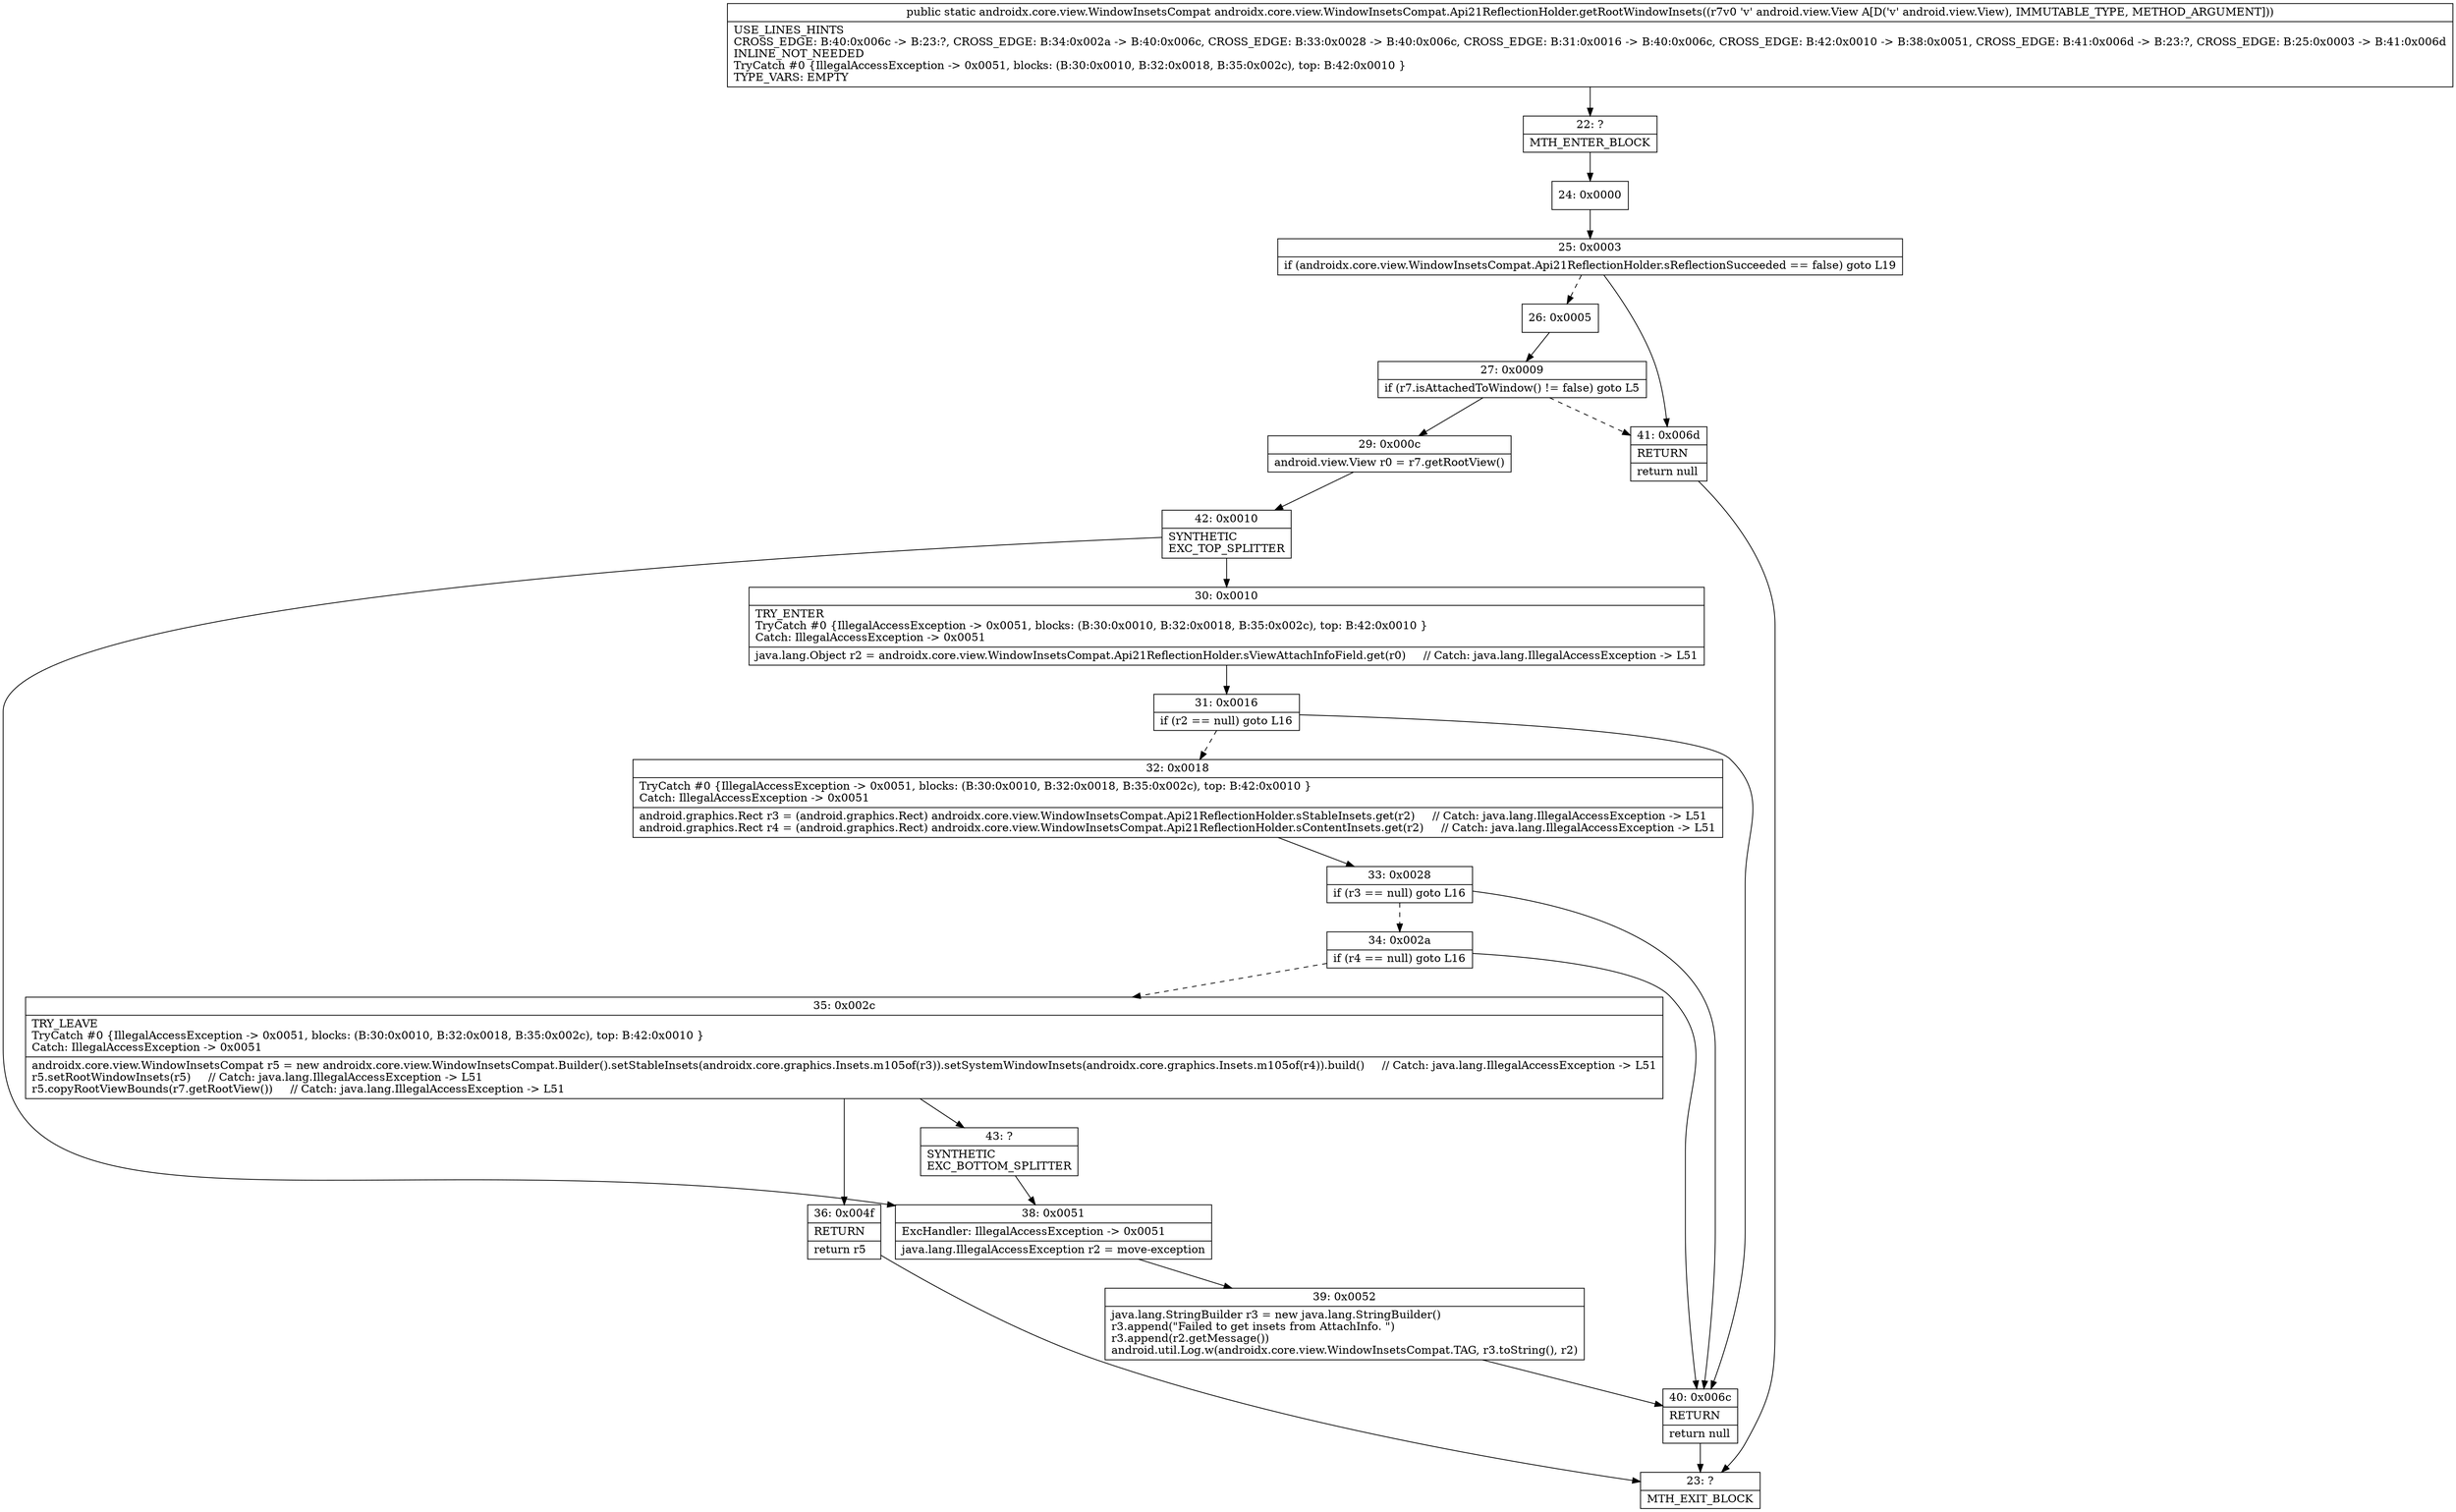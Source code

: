 digraph "CFG forandroidx.core.view.WindowInsetsCompat.Api21ReflectionHolder.getRootWindowInsets(Landroid\/view\/View;)Landroidx\/core\/view\/WindowInsetsCompat;" {
Node_22 [shape=record,label="{22\:\ ?|MTH_ENTER_BLOCK\l}"];
Node_24 [shape=record,label="{24\:\ 0x0000}"];
Node_25 [shape=record,label="{25\:\ 0x0003|if (androidx.core.view.WindowInsetsCompat.Api21ReflectionHolder.sReflectionSucceeded == false) goto L19\l}"];
Node_26 [shape=record,label="{26\:\ 0x0005}"];
Node_27 [shape=record,label="{27\:\ 0x0009|if (r7.isAttachedToWindow() != false) goto L5\l}"];
Node_29 [shape=record,label="{29\:\ 0x000c|android.view.View r0 = r7.getRootView()\l}"];
Node_42 [shape=record,label="{42\:\ 0x0010|SYNTHETIC\lEXC_TOP_SPLITTER\l}"];
Node_30 [shape=record,label="{30\:\ 0x0010|TRY_ENTER\lTryCatch #0 \{IllegalAccessException \-\> 0x0051, blocks: (B:30:0x0010, B:32:0x0018, B:35:0x002c), top: B:42:0x0010 \}\lCatch: IllegalAccessException \-\> 0x0051\l|java.lang.Object r2 = androidx.core.view.WindowInsetsCompat.Api21ReflectionHolder.sViewAttachInfoField.get(r0)     \/\/ Catch: java.lang.IllegalAccessException \-\> L51\l}"];
Node_31 [shape=record,label="{31\:\ 0x0016|if (r2 == null) goto L16\l}"];
Node_32 [shape=record,label="{32\:\ 0x0018|TryCatch #0 \{IllegalAccessException \-\> 0x0051, blocks: (B:30:0x0010, B:32:0x0018, B:35:0x002c), top: B:42:0x0010 \}\lCatch: IllegalAccessException \-\> 0x0051\l|android.graphics.Rect r3 = (android.graphics.Rect) androidx.core.view.WindowInsetsCompat.Api21ReflectionHolder.sStableInsets.get(r2)     \/\/ Catch: java.lang.IllegalAccessException \-\> L51\landroid.graphics.Rect r4 = (android.graphics.Rect) androidx.core.view.WindowInsetsCompat.Api21ReflectionHolder.sContentInsets.get(r2)     \/\/ Catch: java.lang.IllegalAccessException \-\> L51\l}"];
Node_33 [shape=record,label="{33\:\ 0x0028|if (r3 == null) goto L16\l}"];
Node_34 [shape=record,label="{34\:\ 0x002a|if (r4 == null) goto L16\l}"];
Node_35 [shape=record,label="{35\:\ 0x002c|TRY_LEAVE\lTryCatch #0 \{IllegalAccessException \-\> 0x0051, blocks: (B:30:0x0010, B:32:0x0018, B:35:0x002c), top: B:42:0x0010 \}\lCatch: IllegalAccessException \-\> 0x0051\l|androidx.core.view.WindowInsetsCompat r5 = new androidx.core.view.WindowInsetsCompat.Builder().setStableInsets(androidx.core.graphics.Insets.m105of(r3)).setSystemWindowInsets(androidx.core.graphics.Insets.m105of(r4)).build()     \/\/ Catch: java.lang.IllegalAccessException \-\> L51\lr5.setRootWindowInsets(r5)     \/\/ Catch: java.lang.IllegalAccessException \-\> L51\lr5.copyRootViewBounds(r7.getRootView())     \/\/ Catch: java.lang.IllegalAccessException \-\> L51\l}"];
Node_36 [shape=record,label="{36\:\ 0x004f|RETURN\l|return r5\l}"];
Node_23 [shape=record,label="{23\:\ ?|MTH_EXIT_BLOCK\l}"];
Node_43 [shape=record,label="{43\:\ ?|SYNTHETIC\lEXC_BOTTOM_SPLITTER\l}"];
Node_40 [shape=record,label="{40\:\ 0x006c|RETURN\l|return null\l}"];
Node_38 [shape=record,label="{38\:\ 0x0051|ExcHandler: IllegalAccessException \-\> 0x0051\l|java.lang.IllegalAccessException r2 = move\-exception\l}"];
Node_39 [shape=record,label="{39\:\ 0x0052|java.lang.StringBuilder r3 = new java.lang.StringBuilder()\lr3.append(\"Failed to get insets from AttachInfo. \")\lr3.append(r2.getMessage())\landroid.util.Log.w(androidx.core.view.WindowInsetsCompat.TAG, r3.toString(), r2)\l}"];
Node_41 [shape=record,label="{41\:\ 0x006d|RETURN\l|return null\l}"];
MethodNode[shape=record,label="{public static androidx.core.view.WindowInsetsCompat androidx.core.view.WindowInsetsCompat.Api21ReflectionHolder.getRootWindowInsets((r7v0 'v' android.view.View A[D('v' android.view.View), IMMUTABLE_TYPE, METHOD_ARGUMENT]))  | USE_LINES_HINTS\lCROSS_EDGE: B:40:0x006c \-\> B:23:?, CROSS_EDGE: B:34:0x002a \-\> B:40:0x006c, CROSS_EDGE: B:33:0x0028 \-\> B:40:0x006c, CROSS_EDGE: B:31:0x0016 \-\> B:40:0x006c, CROSS_EDGE: B:42:0x0010 \-\> B:38:0x0051, CROSS_EDGE: B:41:0x006d \-\> B:23:?, CROSS_EDGE: B:25:0x0003 \-\> B:41:0x006d\lINLINE_NOT_NEEDED\lTryCatch #0 \{IllegalAccessException \-\> 0x0051, blocks: (B:30:0x0010, B:32:0x0018, B:35:0x002c), top: B:42:0x0010 \}\lTYPE_VARS: EMPTY\l}"];
MethodNode -> Node_22;Node_22 -> Node_24;
Node_24 -> Node_25;
Node_25 -> Node_26[style=dashed];
Node_25 -> Node_41;
Node_26 -> Node_27;
Node_27 -> Node_29;
Node_27 -> Node_41[style=dashed];
Node_29 -> Node_42;
Node_42 -> Node_30;
Node_42 -> Node_38;
Node_30 -> Node_31;
Node_31 -> Node_32[style=dashed];
Node_31 -> Node_40;
Node_32 -> Node_33;
Node_33 -> Node_34[style=dashed];
Node_33 -> Node_40;
Node_34 -> Node_35[style=dashed];
Node_34 -> Node_40;
Node_35 -> Node_36;
Node_35 -> Node_43;
Node_36 -> Node_23;
Node_43 -> Node_38;
Node_40 -> Node_23;
Node_38 -> Node_39;
Node_39 -> Node_40;
Node_41 -> Node_23;
}

